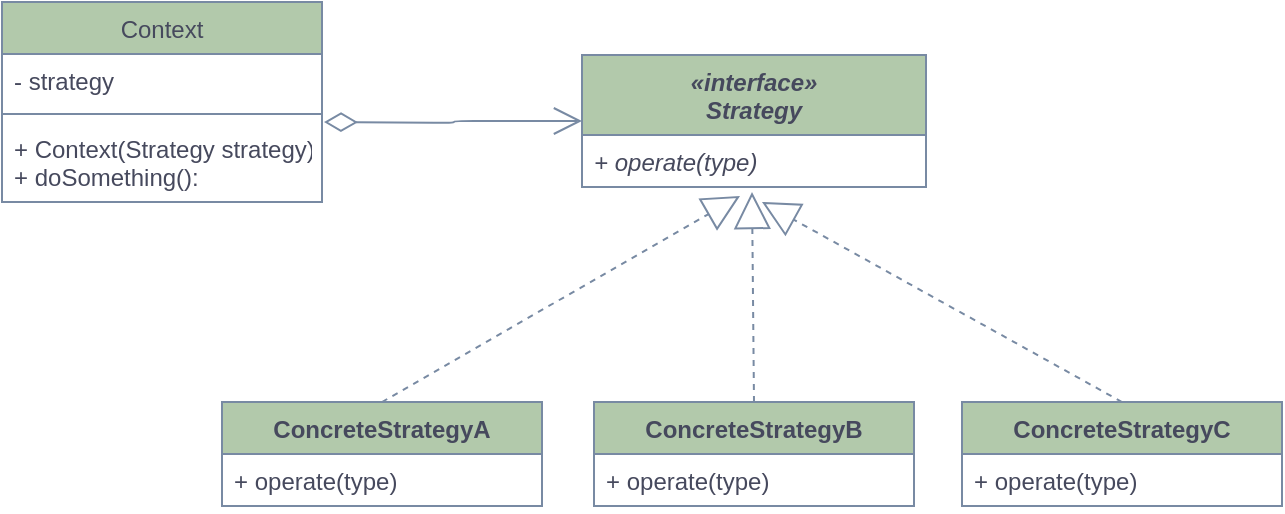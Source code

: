 <mxfile version="14.7.1" type="github" pages="3">
  <diagram id="C5RBs43oDa-KdzZeNtuy" name="strategy">
    <mxGraphModel dx="1426" dy="794" grid="1" gridSize="10" guides="1" tooltips="1" connect="1" arrows="1" fold="1" page="1" pageScale="1" pageWidth="827" pageHeight="1169" math="0" shadow="0">
      <root>
        <mxCell id="WIyWlLk6GJQsqaUBKTNV-0" />
        <mxCell id="WIyWlLk6GJQsqaUBKTNV-1" parent="WIyWlLk6GJQsqaUBKTNV-0" />
        <mxCell id="zkfFHV4jXpPFQw0GAbJ--0" value="Context" style="swimlane;fontStyle=0;align=center;verticalAlign=top;childLayout=stackLayout;horizontal=1;startSize=26;horizontalStack=0;resizeParent=1;resizeLast=0;collapsible=1;marginBottom=0;rounded=0;shadow=0;strokeWidth=1;fillColor=#B2C9AB;strokeColor=#788AA3;fontColor=#46495D;" parent="WIyWlLk6GJQsqaUBKTNV-1" vertex="1">
          <mxGeometry x="100" y="110" width="160" height="100" as="geometry">
            <mxRectangle x="230" y="140" width="160" height="26" as="alternateBounds" />
          </mxGeometry>
        </mxCell>
        <mxCell id="zkfFHV4jXpPFQw0GAbJ--1" value="- strategy" style="text;align=left;verticalAlign=top;spacingLeft=4;spacingRight=4;overflow=hidden;rotatable=0;points=[[0,0.5],[1,0.5]];portConstraint=eastwest;fontColor=#46495D;" parent="zkfFHV4jXpPFQw0GAbJ--0" vertex="1">
          <mxGeometry y="26" width="160" height="26" as="geometry" />
        </mxCell>
        <mxCell id="zkfFHV4jXpPFQw0GAbJ--4" value="" style="line;html=1;strokeWidth=1;align=left;verticalAlign=middle;spacingTop=-1;spacingLeft=3;spacingRight=3;rotatable=0;labelPosition=right;points=[];portConstraint=eastwest;fillColor=#B2C9AB;strokeColor=#788AA3;fontColor=#46495D;" parent="zkfFHV4jXpPFQw0GAbJ--0" vertex="1">
          <mxGeometry y="52" width="160" height="8" as="geometry" />
        </mxCell>
        <mxCell id="zkfFHV4jXpPFQw0GAbJ--5" value="+ Context(Strategy strategy)&#xa;+ doSomething(): " style="text;align=left;verticalAlign=top;spacingLeft=4;spacingRight=4;overflow=hidden;rotatable=0;points=[[0,0.5],[1,0.5]];portConstraint=eastwest;fontColor=#46495D;" parent="zkfFHV4jXpPFQw0GAbJ--0" vertex="1">
          <mxGeometry y="60" width="160" height="40" as="geometry" />
        </mxCell>
        <mxCell id="1wk1NCqHtkt0vL_feH0J-4" value="" style="endArrow=open;html=1;endSize=12;startArrow=diamondThin;startSize=14;startFill=0;edgeStyle=orthogonalEdgeStyle;align=left;verticalAlign=bottom;strokeColor=#788AA3;fontColor=#46495D;entryX=0;entryY=0.5;entryDx=0;entryDy=0;" parent="WIyWlLk6GJQsqaUBKTNV-1" target="1wk1NCqHtkt0vL_feH0J-26" edge="1">
          <mxGeometry x="-1" y="3" relative="1" as="geometry">
            <mxPoint x="261" y="170" as="sourcePoint" />
            <mxPoint x="396" y="169" as="targetPoint" />
          </mxGeometry>
        </mxCell>
        <mxCell id="1wk1NCqHtkt0vL_feH0J-6" value="ConcreteStrategyA" style="swimlane;fontStyle=1;align=center;verticalAlign=top;childLayout=stackLayout;horizontal=1;startSize=26;horizontalStack=0;resizeParent=1;resizeParentMax=0;resizeLast=0;collapsible=1;marginBottom=0;fillColor=#B2C9AB;strokeColor=#788AA3;fontColor=#46495D;" parent="WIyWlLk6GJQsqaUBKTNV-1" vertex="1">
          <mxGeometry x="210" y="310" width="160" height="52" as="geometry" />
        </mxCell>
        <mxCell id="1wk1NCqHtkt0vL_feH0J-9" value="+ operate(type)" style="text;strokeColor=none;fillColor=none;align=left;verticalAlign=top;spacingLeft=4;spacingRight=4;overflow=hidden;rotatable=0;points=[[0,0.5],[1,0.5]];portConstraint=eastwest;fontColor=#46495D;" parent="1wk1NCqHtkt0vL_feH0J-6" vertex="1">
          <mxGeometry y="26" width="160" height="26" as="geometry" />
        </mxCell>
        <mxCell id="1wk1NCqHtkt0vL_feH0J-10" value="ConcreteStrategyB" style="swimlane;fontStyle=1;align=center;verticalAlign=top;childLayout=stackLayout;horizontal=1;startSize=26;horizontalStack=0;resizeParent=1;resizeParentMax=0;resizeLast=0;collapsible=1;marginBottom=0;fillColor=#B2C9AB;strokeColor=#788AA3;fontColor=#46495D;" parent="WIyWlLk6GJQsqaUBKTNV-1" vertex="1">
          <mxGeometry x="396" y="310" width="160" height="52" as="geometry" />
        </mxCell>
        <mxCell id="1wk1NCqHtkt0vL_feH0J-13" value="+ operate(type)" style="text;strokeColor=none;fillColor=none;align=left;verticalAlign=top;spacingLeft=4;spacingRight=4;overflow=hidden;rotatable=0;points=[[0,0.5],[1,0.5]];portConstraint=eastwest;fontColor=#46495D;" parent="1wk1NCqHtkt0vL_feH0J-10" vertex="1">
          <mxGeometry y="26" width="160" height="26" as="geometry" />
        </mxCell>
        <mxCell id="1wk1NCqHtkt0vL_feH0J-14" value="ConcreteStrategyC" style="swimlane;fontStyle=1;align=center;verticalAlign=top;childLayout=stackLayout;horizontal=1;startSize=26;horizontalStack=0;resizeParent=1;resizeParentMax=0;resizeLast=0;collapsible=1;marginBottom=0;fillColor=#B2C9AB;strokeColor=#788AA3;fontColor=#46495D;" parent="WIyWlLk6GJQsqaUBKTNV-1" vertex="1">
          <mxGeometry x="580" y="310" width="160" height="52" as="geometry">
            <mxRectangle x="570" y="310" width="140" height="26" as="alternateBounds" />
          </mxGeometry>
        </mxCell>
        <mxCell id="1wk1NCqHtkt0vL_feH0J-17" value="+ operate(type)" style="text;strokeColor=none;fillColor=none;align=left;verticalAlign=top;spacingLeft=4;spacingRight=4;overflow=hidden;rotatable=0;points=[[0,0.5],[1,0.5]];portConstraint=eastwest;fontColor=#46495D;" parent="1wk1NCqHtkt0vL_feH0J-14" vertex="1">
          <mxGeometry y="26" width="160" height="26" as="geometry" />
        </mxCell>
        <mxCell id="1wk1NCqHtkt0vL_feH0J-26" value="«interface»&#xa;Strategy" style="swimlane;fontStyle=3;align=center;verticalAlign=top;childLayout=stackLayout;horizontal=1;startSize=40;horizontalStack=0;resizeParent=1;resizeParentMax=0;resizeLast=0;collapsible=1;marginBottom=0;fillColor=#B2C9AB;strokeColor=#788AA3;fontColor=#46495D;" parent="WIyWlLk6GJQsqaUBKTNV-1" vertex="1">
          <mxGeometry x="390" y="136.5" width="172" height="66" as="geometry" />
        </mxCell>
        <mxCell id="1wk1NCqHtkt0vL_feH0J-27" value="+ operate(type)" style="text;strokeColor=none;fillColor=none;align=left;verticalAlign=top;spacingLeft=4;spacingRight=4;overflow=hidden;rotatable=0;points=[[0,0.5],[1,0.5]];portConstraint=eastwest;fontColor=#46495D;fontStyle=2" parent="1wk1NCqHtkt0vL_feH0J-26" vertex="1">
          <mxGeometry y="40" width="172" height="26" as="geometry" />
        </mxCell>
        <mxCell id="1wk1NCqHtkt0vL_feH0J-29" value="" style="endArrow=block;endSize=16;endFill=0;html=1;exitX=0.5;exitY=0;exitDx=0;exitDy=0;dashed=1;strokeColor=#788AA3;fontColor=#46495D;" parent="WIyWlLk6GJQsqaUBKTNV-1" source="1wk1NCqHtkt0vL_feH0J-10" edge="1">
          <mxGeometry width="160" relative="1" as="geometry">
            <mxPoint x="330" y="520" as="sourcePoint" />
            <mxPoint x="475" y="205" as="targetPoint" />
          </mxGeometry>
        </mxCell>
        <mxCell id="1wk1NCqHtkt0vL_feH0J-31" value="" style="endArrow=block;endSize=16;endFill=0;html=1;dashed=1;exitX=0.5;exitY=0;exitDx=0;exitDy=0;strokeColor=#788AA3;fontColor=#46495D;" parent="WIyWlLk6GJQsqaUBKTNV-1" source="1wk1NCqHtkt0vL_feH0J-6" edge="1">
          <mxGeometry width="160" relative="1" as="geometry">
            <mxPoint x="270" y="290" as="sourcePoint" />
            <mxPoint x="469" y="207" as="targetPoint" />
          </mxGeometry>
        </mxCell>
        <mxCell id="1wk1NCqHtkt0vL_feH0J-32" value="" style="endArrow=block;endSize=16;endFill=0;html=1;exitX=0.5;exitY=0;exitDx=0;exitDy=0;dashed=1;strokeColor=#788AA3;fontColor=#46495D;" parent="WIyWlLk6GJQsqaUBKTNV-1" source="1wk1NCqHtkt0vL_feH0J-14" edge="1">
          <mxGeometry width="160" relative="1" as="geometry">
            <mxPoint x="486" y="320" as="sourcePoint" />
            <mxPoint x="480" y="210" as="targetPoint" />
          </mxGeometry>
        </mxCell>
      </root>
    </mxGraphModel>
  </diagram>
  <diagram id="3x5EG2C8FFP5g2l9tXJp" name="if-else">
    <mxGraphModel dx="1426" dy="794" grid="1" gridSize="10" guides="1" tooltips="1" connect="1" arrows="1" fold="1" page="1" pageScale="1" pageWidth="1169" pageHeight="827" background="#EEEEEE" math="0" shadow="0">
      <root>
        <mxCell id="ePbCa0F6_7jjwLIo5o5B-0" />
        <mxCell id="ePbCa0F6_7jjwLIo5o5B-1" parent="ePbCa0F6_7jjwLIo5o5B-0" />
        <mxCell id="ePbCa0F6_7jjwLIo5o5B-2" value="&lt;p&gt;&lt;font face=&quot;Comic Sans MS&quot; style=&quot;font-size: 16px&quot;&gt;if else 逻辑分派&lt;/font&gt;&lt;/p&gt;" style="ellipse;whiteSpace=wrap;html=1;rounded=0;sketch=0;strokeColor=#6c8ebf;fillColor=#dae8fc;" parent="ePbCa0F6_7jjwLIo5o5B-1" vertex="1">
          <mxGeometry x="440" y="250" width="190" height="80" as="geometry" />
        </mxCell>
        <mxCell id="ePbCa0F6_7jjwLIo5o5B-3" value="&lt;font face=&quot;Comic Sans MS&quot; style=&quot;font-size: 15px&quot;&gt;if else 中的业务逻辑&lt;/font&gt;" style="ellipse;whiteSpace=wrap;html=1;rounded=0;sketch=0;strokeColor=#6c8ebf;fillColor=#dae8fc;" parent="ePbCa0F6_7jjwLIo5o5B-1" vertex="1">
          <mxGeometry x="710" y="250" width="180" height="80" as="geometry" />
        </mxCell>
        <mxCell id="ePbCa0F6_7jjwLIo5o5B-4" value="&lt;span style=&quot;box-sizing: border-box ; color: rgb(51 , 51 , 51)&quot;&gt;&lt;font face=&quot;Comic Sans MS&quot; style=&quot;font-size: 15px&quot;&gt;实现策略接口（或抽象类）的每个策略类&lt;/font&gt;&lt;/span&gt;" style="ellipse;whiteSpace=wrap;html=1;rounded=0;sketch=0;strokeColor=#b85450;fillColor=#f8cecc;" parent="ePbCa0F6_7jjwLIo5o5B-1" vertex="1">
          <mxGeometry x="710" y="420" width="190" height="80" as="geometry" />
        </mxCell>
        <mxCell id="ePbCa0F6_7jjwLIo5o5B-5" value="&lt;font face=&quot;Comic Sans MS&quot; style=&quot;font-size: 15px&quot;&gt;上下文逻辑分派&lt;/font&gt;" style="ellipse;whiteSpace=wrap;html=1;rounded=0;sketch=0;strokeColor=#b85450;fillColor=#f8cecc;" parent="ePbCa0F6_7jjwLIo5o5B-1" vertex="1">
          <mxGeometry x="440" y="420" width="200" height="80" as="geometry" />
        </mxCell>
        <mxCell id="ePbCa0F6_7jjwLIo5o5B-6" value="" style="shape=cross;whiteSpace=wrap;html=1;rounded=0;sketch=0;strokeColor=#6c8ebf;fillColor=#dae8fc;" parent="ePbCa0F6_7jjwLIo5o5B-1" vertex="1">
          <mxGeometry x="650" y="270" width="35" height="40" as="geometry" />
        </mxCell>
        <mxCell id="ePbCa0F6_7jjwLIo5o5B-9" value="" style="shape=cross;whiteSpace=wrap;html=1;rounded=0;sketch=0;strokeColor=#b85450;fillColor=#f8cecc;" parent="ePbCa0F6_7jjwLIo5o5B-1" vertex="1">
          <mxGeometry x="650" y="440" width="35" height="40" as="geometry" />
        </mxCell>
        <mxCell id="ePbCa0F6_7jjwLIo5o5B-10" value="&lt;font face=&quot;Comic Sans MS&quot; style=&quot;font-size: 15px&quot;&gt;if else&lt;/font&gt;" style="rounded=1;whiteSpace=wrap;html=1;sketch=0;strokeColor=#6c8ebf;fillColor=#dae8fc;" parent="ePbCa0F6_7jjwLIo5o5B-1" vertex="1">
          <mxGeometry x="220" y="260" width="120" height="60" as="geometry" />
        </mxCell>
        <mxCell id="ePbCa0F6_7jjwLIo5o5B-11" value="&lt;font face=&quot;Comic Sans MS&quot;&gt;&lt;span style=&quot;font-size: 15px&quot;&gt;策略模式&lt;/span&gt;&lt;/font&gt;" style="rounded=1;whiteSpace=wrap;html=1;sketch=0;strokeColor=#b85450;fillColor=#f8cecc;" parent="ePbCa0F6_7jjwLIo5o5B-1" vertex="1">
          <mxGeometry x="220" y="430" width="120" height="60" as="geometry" />
        </mxCell>
        <mxCell id="ePbCa0F6_7jjwLIo5o5B-14" value="" style="shape=doubleArrow;whiteSpace=wrap;html=1;rounded=0;sketch=0;strokeColor=#6c8ebf;fillColor=#dae8fc;" parent="ePbCa0F6_7jjwLIo5o5B-1" vertex="1">
          <mxGeometry x="360" y="278.5" width="60" height="23" as="geometry" />
        </mxCell>
        <mxCell id="ePbCa0F6_7jjwLIo5o5B-15" value="" style="shape=doubleArrow;whiteSpace=wrap;html=1;rounded=0;sketch=0;strokeColor=#b85450;fillColor=#f8cecc;" parent="ePbCa0F6_7jjwLIo5o5B-1" vertex="1">
          <mxGeometry x="360" y="448.5" width="60" height="23" as="geometry" />
        </mxCell>
      </root>
    </mxGraphModel>
  </diagram>
  <diagram id="yzczNLcZaMrcg75-63yL" name="第 3 页">
    <mxGraphModel dx="1426" dy="737" grid="1" gridSize="10" guides="1" tooltips="1" connect="1" arrows="1" fold="1" page="1" pageScale="1" pageWidth="1169" pageHeight="827" math="0" shadow="0">
      <root>
        <mxCell id="PATQZd_7_Btz0ABjuAe8-0" />
        <mxCell id="PATQZd_7_Btz0ABjuAe8-1" parent="PATQZd_7_Btz0ABjuAe8-0" />
        <mxCell id="PATQZd_7_Btz0ABjuAe8-2" value="&lt;font face=&quot;Comic Sans MS&quot; style=&quot;font-size: 32px&quot;&gt;java hello world&amp;nbsp;&lt;br&gt;pipeline&lt;/font&gt;" style="whiteSpace=wrap;html=1;shape=mxgraph.basic.document;fillColor=#B2C9AB;strokeColor=#788AA3;fontColor=#46495D;rounded=1;" vertex="1" parent="PATQZd_7_Btz0ABjuAe8-1">
          <mxGeometry x="240" y="210" width="190" height="180" as="geometry" />
        </mxCell>
      </root>
    </mxGraphModel>
  </diagram>
</mxfile>
